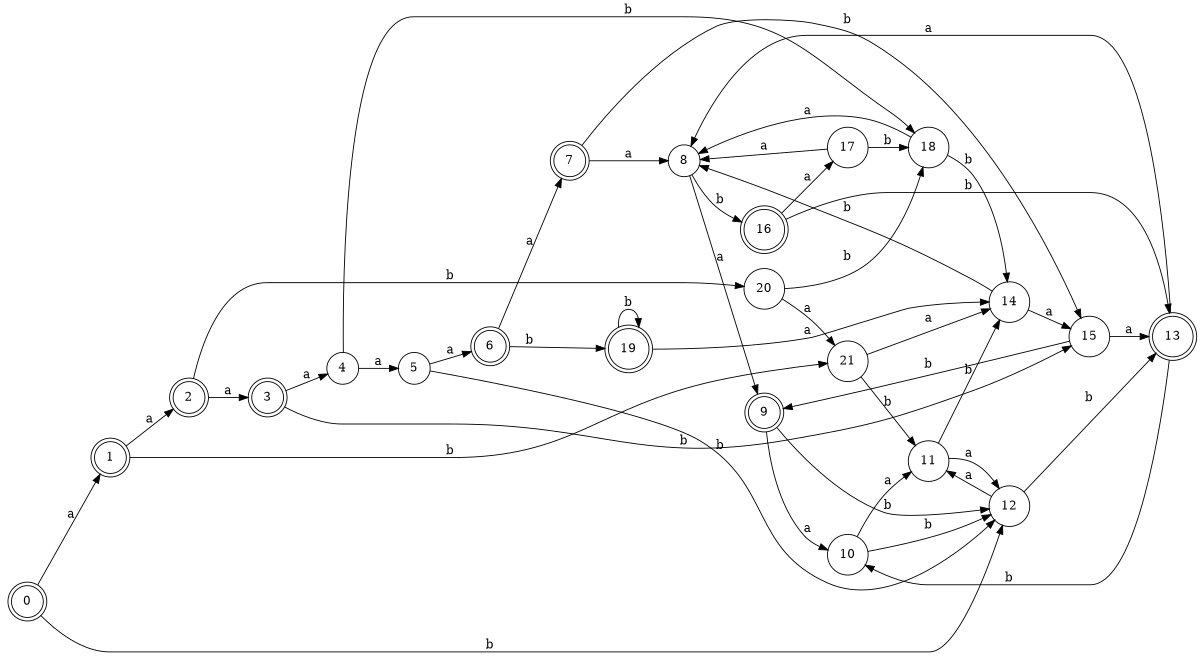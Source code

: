 digraph n18_4 {
__start0 [label="" shape="none"];

rankdir=LR;
size="8,5";

s0 [style="rounded,filled", color="black", fillcolor="white" shape="doublecircle", label="0"];
s1 [style="rounded,filled", color="black", fillcolor="white" shape="doublecircle", label="1"];
s2 [style="rounded,filled", color="black", fillcolor="white" shape="doublecircle", label="2"];
s3 [style="rounded,filled", color="black", fillcolor="white" shape="doublecircle", label="3"];
s4 [style="filled", color="black", fillcolor="white" shape="circle", label="4"];
s5 [style="filled", color="black", fillcolor="white" shape="circle", label="5"];
s6 [style="rounded,filled", color="black", fillcolor="white" shape="doublecircle", label="6"];
s7 [style="rounded,filled", color="black", fillcolor="white" shape="doublecircle", label="7"];
s8 [style="filled", color="black", fillcolor="white" shape="circle", label="8"];
s9 [style="rounded,filled", color="black", fillcolor="white" shape="doublecircle", label="9"];
s10 [style="filled", color="black", fillcolor="white" shape="circle", label="10"];
s11 [style="filled", color="black", fillcolor="white" shape="circle", label="11"];
s12 [style="filled", color="black", fillcolor="white" shape="circle", label="12"];
s13 [style="rounded,filled", color="black", fillcolor="white" shape="doublecircle", label="13"];
s14 [style="filled", color="black", fillcolor="white" shape="circle", label="14"];
s15 [style="filled", color="black", fillcolor="white" shape="circle", label="15"];
s16 [style="rounded,filled", color="black", fillcolor="white" shape="doublecircle", label="16"];
s17 [style="filled", color="black", fillcolor="white" shape="circle", label="17"];
s18 [style="filled", color="black", fillcolor="white" shape="circle", label="18"];
s19 [style="rounded,filled", color="black", fillcolor="white" shape="doublecircle", label="19"];
s20 [style="filled", color="black", fillcolor="white" shape="circle", label="20"];
s21 [style="filled", color="black", fillcolor="white" shape="circle", label="21"];
s0 -> s1 [label="a"];
s0 -> s12 [label="b"];
s1 -> s2 [label="a"];
s1 -> s21 [label="b"];
s2 -> s3 [label="a"];
s2 -> s20 [label="b"];
s3 -> s4 [label="a"];
s3 -> s15 [label="b"];
s4 -> s5 [label="a"];
s4 -> s18 [label="b"];
s5 -> s6 [label="a"];
s5 -> s12 [label="b"];
s6 -> s7 [label="a"];
s6 -> s19 [label="b"];
s7 -> s8 [label="a"];
s7 -> s15 [label="b"];
s8 -> s9 [label="a"];
s8 -> s16 [label="b"];
s9 -> s10 [label="a"];
s9 -> s12 [label="b"];
s10 -> s11 [label="a"];
s10 -> s12 [label="b"];
s11 -> s12 [label="a"];
s11 -> s14 [label="b"];
s12 -> s11 [label="a"];
s12 -> s13 [label="b"];
s13 -> s8 [label="a"];
s13 -> s10 [label="b"];
s14 -> s15 [label="a"];
s14 -> s8 [label="b"];
s15 -> s13 [label="a"];
s15 -> s9 [label="b"];
s16 -> s17 [label="a"];
s16 -> s13 [label="b"];
s17 -> s8 [label="a"];
s17 -> s18 [label="b"];
s18 -> s8 [label="a"];
s18 -> s14 [label="b"];
s19 -> s14 [label="a"];
s19 -> s19 [label="b"];
s20 -> s21 [label="a"];
s20 -> s18 [label="b"];
s21 -> s14 [label="a"];
s21 -> s11 [label="b"];

}